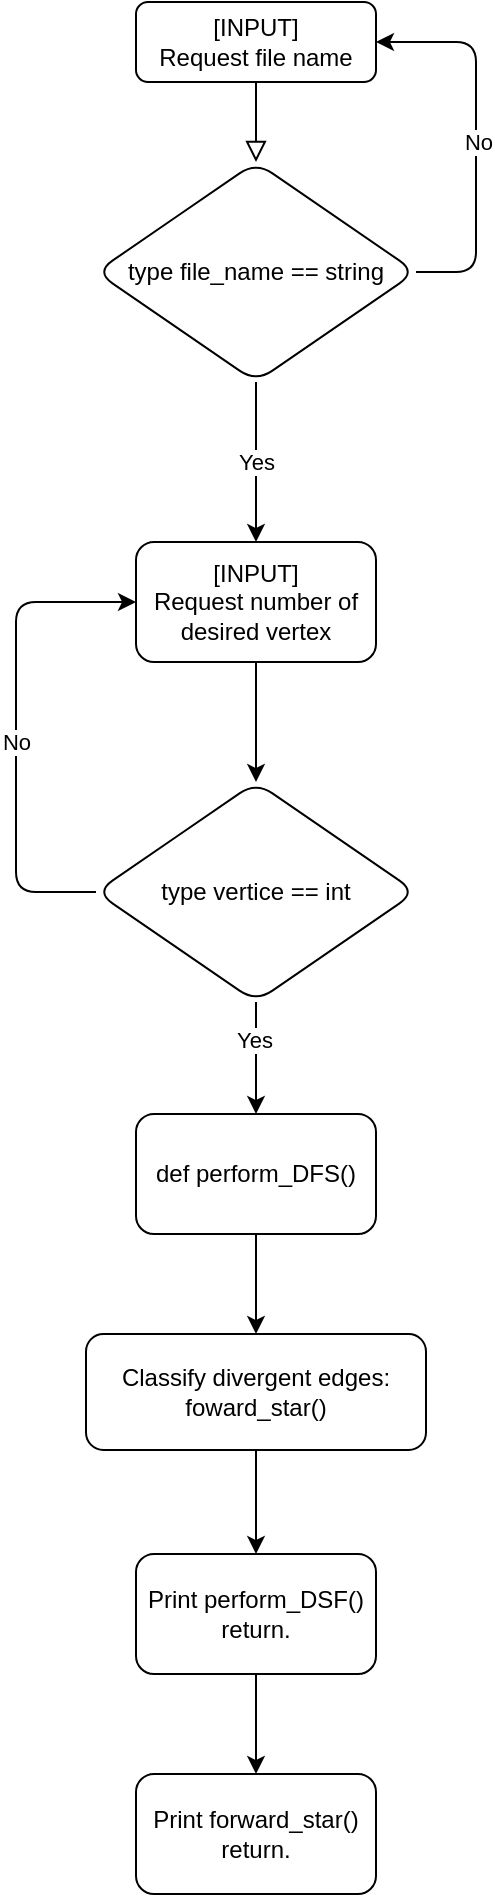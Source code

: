 <mxfile>
    <diagram id="yD4rC927rD-1ChokheGK" name="Page-1">
        <mxGraphModel dx="2110" dy="1216" grid="1" gridSize="10" guides="1" tooltips="1" connect="1" arrows="1" fold="1" page="1" pageScale="1" pageWidth="827" pageHeight="1169" math="0" shadow="0">
            <root>
                <mxCell id="0"/>
                <mxCell id="1" parent="0"/>
                <mxCell id="14" value="" style="rounded=0;html=1;jettySize=auto;orthogonalLoop=1;fontSize=11;endArrow=block;endFill=0;endSize=8;strokeWidth=1;shadow=0;labelBackgroundColor=none;edgeStyle=orthogonalEdgeStyle;entryX=0.5;entryY=0;entryDx=0;entryDy=0;" edge="1" parent="1" source="15" target="30">
                    <mxGeometry relative="1" as="geometry">
                        <mxPoint x="418" y="182" as="targetPoint"/>
                    </mxGeometry>
                </mxCell>
                <mxCell id="15" value="&lt;div&gt;[INPUT]&lt;/div&gt;&lt;div&gt;Request file name&lt;br&gt;&lt;/div&gt;" style="rounded=1;whiteSpace=wrap;html=1;fontSize=12;glass=0;strokeWidth=1;shadow=0;" vertex="1" parent="1">
                    <mxGeometry x="358" y="112" width="120" height="40" as="geometry"/>
                </mxCell>
                <mxCell id="29" value="" style="edgeStyle=none;html=1;" edge="1" parent="1" source="27" target="28">
                    <mxGeometry relative="1" as="geometry"/>
                </mxCell>
                <mxCell id="27" value="&lt;div&gt;[INPUT]&lt;/div&gt;&lt;div&gt;Request number of desired vertex&lt;br&gt;&lt;/div&gt;" style="rounded=1;whiteSpace=wrap;html=1;fontSize=12;glass=0;strokeWidth=1;shadow=0;" vertex="1" parent="1">
                    <mxGeometry x="358" y="382" width="120" height="60" as="geometry"/>
                </mxCell>
                <mxCell id="32" value="" style="edgeStyle=none;html=1;exitX=0.5;exitY=1;exitDx=0;exitDy=0;" edge="1" parent="1" source="28" target="31">
                    <mxGeometry relative="1" as="geometry">
                        <Array as="points"/>
                    </mxGeometry>
                </mxCell>
                <mxCell id="35" value="Yes" style="edgeLabel;html=1;align=center;verticalAlign=middle;resizable=0;points=[];" vertex="1" connectable="0" parent="32">
                    <mxGeometry x="0.194" relative="1" as="geometry">
                        <mxPoint x="-1" y="-15" as="offset"/>
                    </mxGeometry>
                </mxCell>
                <mxCell id="33" style="edgeStyle=none;html=1;exitX=0;exitY=0.5;exitDx=0;exitDy=0;entryX=0;entryY=0.5;entryDx=0;entryDy=0;" edge="1" parent="1" source="28" target="27">
                    <mxGeometry relative="1" as="geometry">
                        <Array as="points">
                            <mxPoint x="298" y="557"/>
                            <mxPoint x="298" y="412"/>
                        </Array>
                    </mxGeometry>
                </mxCell>
                <mxCell id="34" value="No" style="edgeLabel;html=1;align=center;verticalAlign=middle;resizable=0;points=[];" vertex="1" connectable="0" parent="33">
                    <mxGeometry x="-0.772" relative="1" as="geometry">
                        <mxPoint x="-12" y="-75" as="offset"/>
                    </mxGeometry>
                </mxCell>
                <mxCell id="28" value="type vertice == int" style="rhombus;whiteSpace=wrap;html=1;rounded=1;glass=0;strokeWidth=1;shadow=0;" vertex="1" parent="1">
                    <mxGeometry x="338" y="502" width="160" height="110" as="geometry"/>
                </mxCell>
                <mxCell id="36" style="edgeStyle=none;html=1;exitX=1;exitY=0.5;exitDx=0;exitDy=0;entryX=1;entryY=0.5;entryDx=0;entryDy=0;" edge="1" parent="1" source="30" target="15">
                    <mxGeometry relative="1" as="geometry">
                        <Array as="points">
                            <mxPoint x="528" y="247"/>
                            <mxPoint x="528" y="132"/>
                        </Array>
                    </mxGeometry>
                </mxCell>
                <mxCell id="37" value="No" style="edgeLabel;html=1;align=center;verticalAlign=middle;resizable=0;points=[];" vertex="1" connectable="0" parent="36">
                    <mxGeometry x="0.325" y="-1" relative="1" as="geometry">
                        <mxPoint y="34" as="offset"/>
                    </mxGeometry>
                </mxCell>
                <mxCell id="38" style="edgeStyle=none;html=1;exitX=0.5;exitY=1;exitDx=0;exitDy=0;entryX=0.5;entryY=0;entryDx=0;entryDy=0;" edge="1" parent="1" source="30" target="27">
                    <mxGeometry relative="1" as="geometry">
                        <mxPoint x="228" y="247" as="targetPoint"/>
                        <Array as="points">
                            <mxPoint x="418" y="352"/>
                        </Array>
                    </mxGeometry>
                </mxCell>
                <mxCell id="39" value="Yes" style="edgeLabel;html=1;align=center;verticalAlign=middle;resizable=0;points=[];" vertex="1" connectable="0" parent="38">
                    <mxGeometry x="-0.508" y="1" relative="1" as="geometry">
                        <mxPoint x="-1" y="20" as="offset"/>
                    </mxGeometry>
                </mxCell>
                <mxCell id="30" value="type file_name == string" style="rhombus;whiteSpace=wrap;html=1;rounded=1;glass=0;strokeWidth=1;shadow=0;" vertex="1" parent="1">
                    <mxGeometry x="338" y="192" width="160" height="110" as="geometry"/>
                </mxCell>
                <mxCell id="42" value="" style="edgeStyle=none;html=1;" edge="1" parent="1" source="31" target="41">
                    <mxGeometry relative="1" as="geometry"/>
                </mxCell>
                <mxCell id="31" value="def perform_DFS()" style="whiteSpace=wrap;html=1;rounded=1;glass=0;strokeWidth=1;shadow=0;" vertex="1" parent="1">
                    <mxGeometry x="358.0" y="668" width="120" height="60" as="geometry"/>
                </mxCell>
                <mxCell id="56" value="" style="edgeStyle=none;html=1;" edge="1" parent="1" source="41" target="55">
                    <mxGeometry relative="1" as="geometry"/>
                </mxCell>
                <mxCell id="41" value="Classify divergent edges:&lt;br&gt;foward_star()" style="whiteSpace=wrap;html=1;rounded=1;glass=0;strokeWidth=1;shadow=0;" vertex="1" parent="1">
                    <mxGeometry x="333.0" y="778" width="170" height="58" as="geometry"/>
                </mxCell>
                <mxCell id="58" value="" style="edgeStyle=none;html=1;" edge="1" parent="1" source="55" target="57">
                    <mxGeometry relative="1" as="geometry"/>
                </mxCell>
                <mxCell id="55" value="Print perform_DSF() return." style="whiteSpace=wrap;html=1;rounded=1;glass=0;strokeWidth=1;shadow=0;" vertex="1" parent="1">
                    <mxGeometry x="358.0" y="888" width="120" height="60" as="geometry"/>
                </mxCell>
                <mxCell id="57" value="Print forward_star() return." style="whiteSpace=wrap;html=1;rounded=1;glass=0;strokeWidth=1;shadow=0;" vertex="1" parent="1">
                    <mxGeometry x="358.0" y="998" width="120" height="60" as="geometry"/>
                </mxCell>
            </root>
        </mxGraphModel>
    </diagram>
</mxfile>